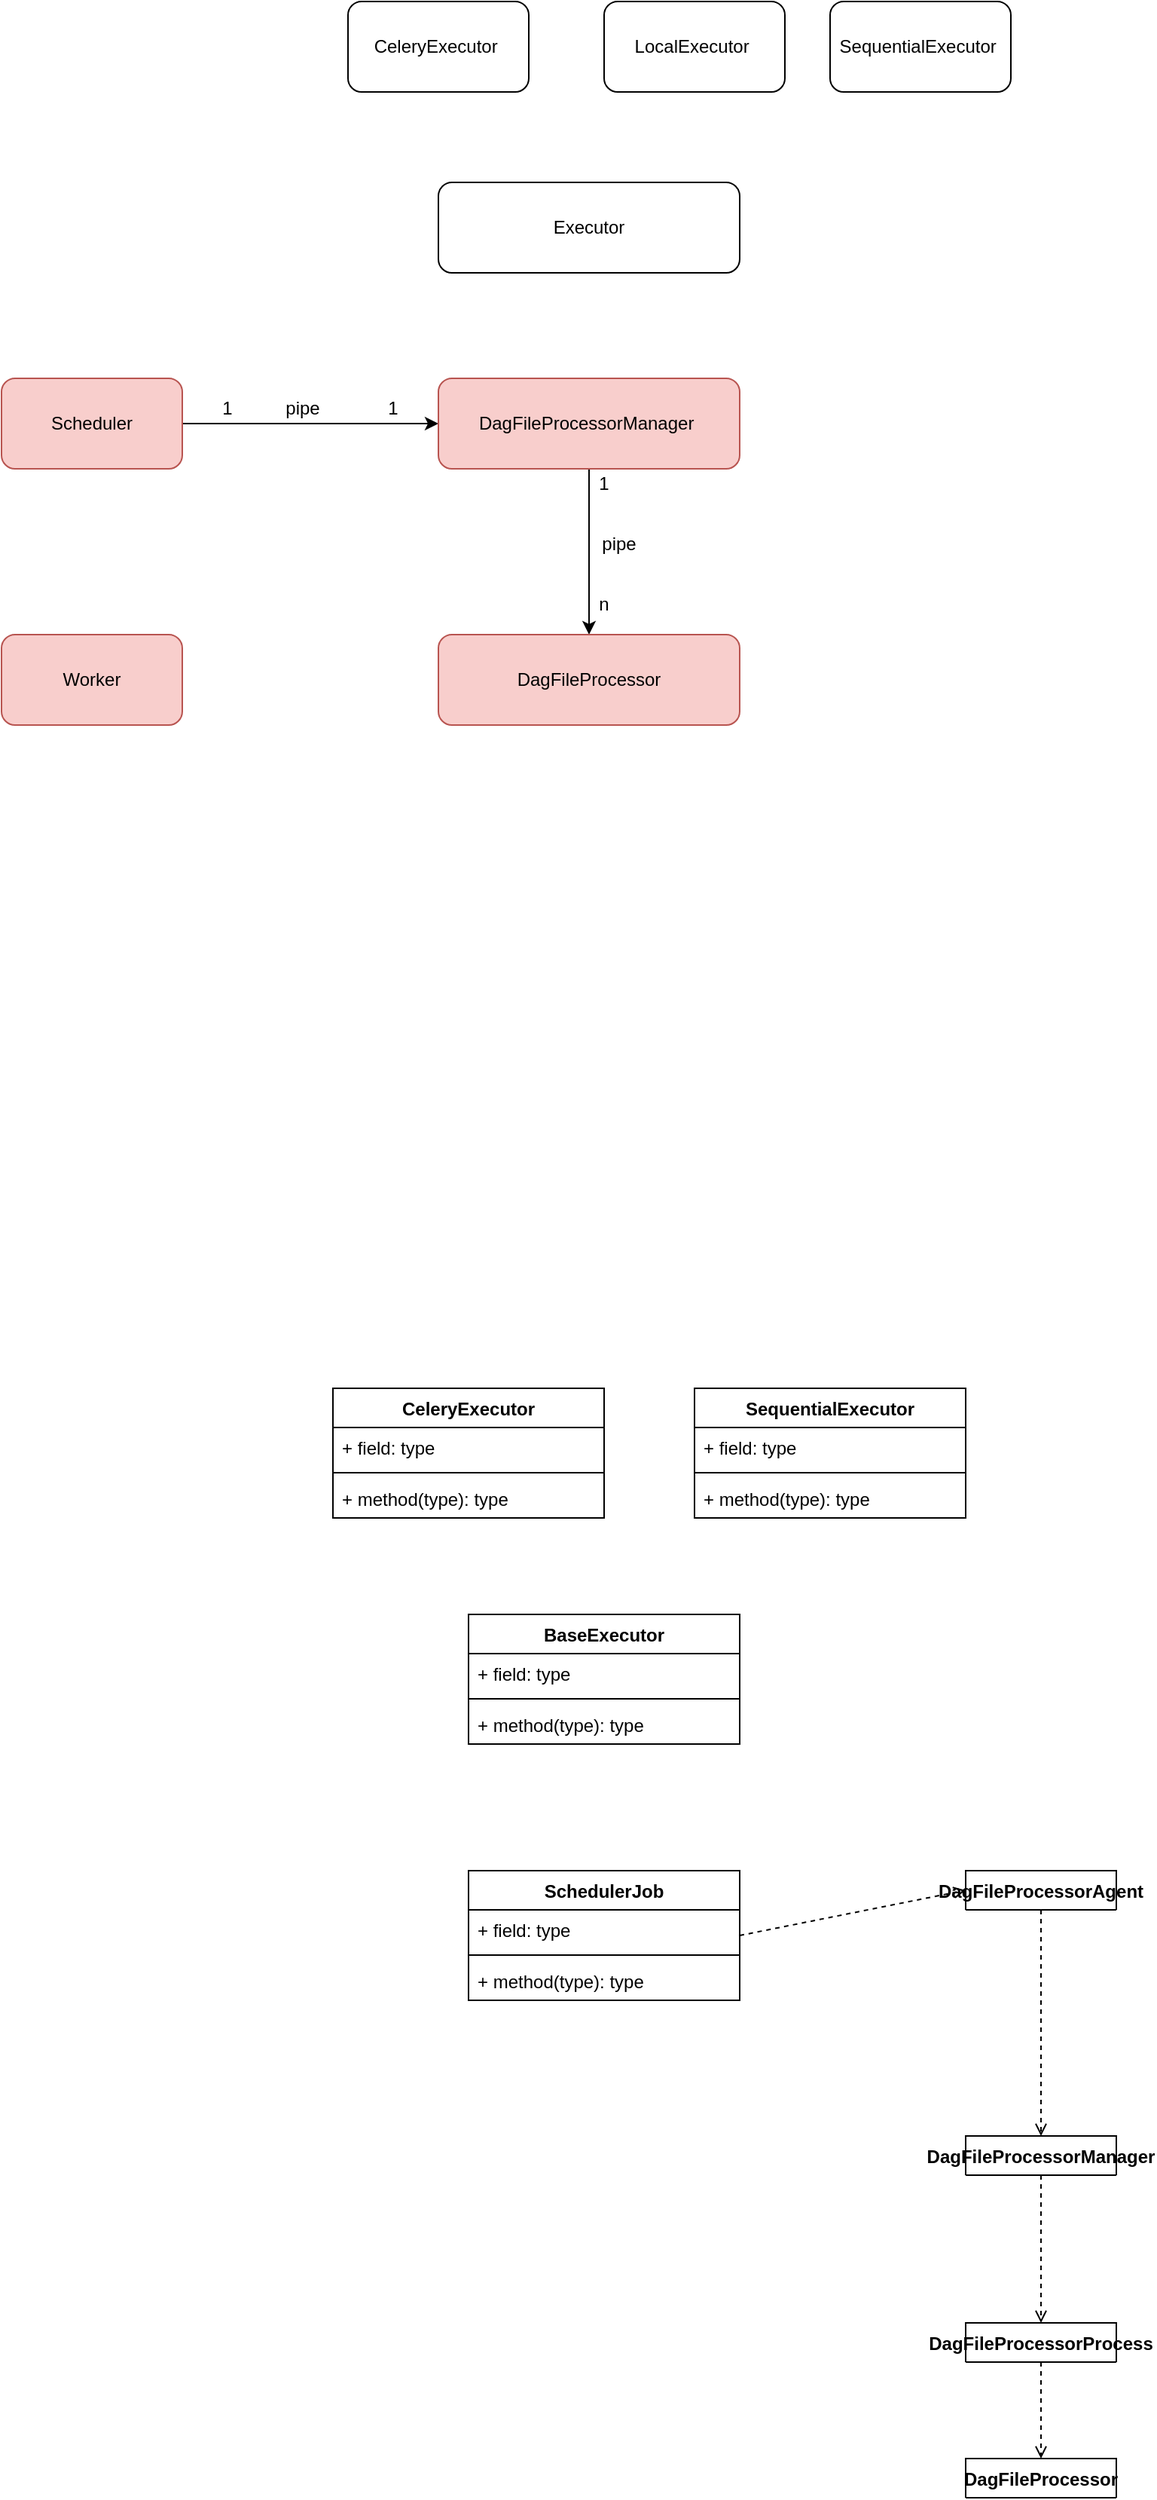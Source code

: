 <mxfile version="14.6.6" type="github">
  <diagram id="7rDAGg71SStgEw9H4X1u" name="Page-1">
    <mxGraphModel dx="1426" dy="826" grid="1" gridSize="10" guides="1" tooltips="1" connect="1" arrows="1" fold="1" page="1" pageScale="1" pageWidth="50000" pageHeight="50000" math="0" shadow="0">
      <root>
        <mxCell id="0" />
        <mxCell id="1" parent="0" />
        <mxCell id="ebWJ66brjidnbOZUW0D--25" style="edgeStyle=none;rounded=0;orthogonalLoop=1;jettySize=auto;html=1;exitX=1;exitY=0.5;exitDx=0;exitDy=0;entryX=0;entryY=0.5;entryDx=0;entryDy=0;" edge="1" parent="1" source="ebWJ66brjidnbOZUW0D--1" target="ebWJ66brjidnbOZUW0D--7">
          <mxGeometry relative="1" as="geometry" />
        </mxCell>
        <mxCell id="ebWJ66brjidnbOZUW0D--1" value="Scheduler" style="rounded=1;whiteSpace=wrap;html=1;fillColor=#f8cecc;strokeColor=#b85450;" vertex="1" parent="1">
          <mxGeometry x="270" y="340" width="120" height="60" as="geometry" />
        </mxCell>
        <mxCell id="ebWJ66brjidnbOZUW0D--2" value="Executor" style="rounded=1;whiteSpace=wrap;html=1;" vertex="1" parent="1">
          <mxGeometry x="560" y="210" width="200" height="60" as="geometry" />
        </mxCell>
        <mxCell id="ebWJ66brjidnbOZUW0D--3" value="&lt;span&gt;CeleryExecutor&amp;nbsp;&lt;/span&gt;" style="rounded=1;whiteSpace=wrap;html=1;" vertex="1" parent="1">
          <mxGeometry x="500" y="90" width="120" height="60" as="geometry" />
        </mxCell>
        <mxCell id="ebWJ66brjidnbOZUW0D--5" value="&lt;span&gt;LocalExecutor&amp;nbsp;&lt;/span&gt;" style="rounded=1;whiteSpace=wrap;html=1;" vertex="1" parent="1">
          <mxGeometry x="670" y="90" width="120" height="60" as="geometry" />
        </mxCell>
        <mxCell id="ebWJ66brjidnbOZUW0D--6" value="&lt;span&gt;SequentialExecutor&amp;nbsp;&lt;/span&gt;" style="rounded=1;whiteSpace=wrap;html=1;" vertex="1" parent="1">
          <mxGeometry x="820" y="90" width="120" height="60" as="geometry" />
        </mxCell>
        <mxCell id="ebWJ66brjidnbOZUW0D--11" style="edgeStyle=none;rounded=0;orthogonalLoop=1;jettySize=auto;html=1;exitX=0.5;exitY=1;exitDx=0;exitDy=0;entryX=0.5;entryY=0;entryDx=0;entryDy=0;" edge="1" parent="1" source="ebWJ66brjidnbOZUW0D--7" target="ebWJ66brjidnbOZUW0D--10">
          <mxGeometry relative="1" as="geometry" />
        </mxCell>
        <mxCell id="ebWJ66brjidnbOZUW0D--7" value="&lt;span&gt;DagFileProcessorManager&amp;nbsp;&lt;/span&gt;" style="rounded=1;whiteSpace=wrap;html=1;fillColor=#f8cecc;strokeColor=#b85450;" vertex="1" parent="1">
          <mxGeometry x="560" y="340" width="200" height="60" as="geometry" />
        </mxCell>
        <mxCell id="ebWJ66brjidnbOZUW0D--10" value="DagFileProcessor" style="rounded=1;whiteSpace=wrap;html=1;fillColor=#f8cecc;strokeColor=#b85450;" vertex="1" parent="1">
          <mxGeometry x="560" y="510" width="200" height="60" as="geometry" />
        </mxCell>
        <mxCell id="ebWJ66brjidnbOZUW0D--87" style="edgeStyle=none;rounded=0;orthogonalLoop=1;jettySize=auto;html=1;exitX=0.5;exitY=1;exitDx=0;exitDy=0;entryX=0.5;entryY=0;entryDx=0;entryDy=0;dashed=1;endArrow=open;endFill=0;" edge="1" parent="1" source="ebWJ66brjidnbOZUW0D--56" target="ebWJ66brjidnbOZUW0D--64">
          <mxGeometry relative="1" as="geometry" />
        </mxCell>
        <mxCell id="ebWJ66brjidnbOZUW0D--56" value="DagFileProcessorAgent" style="swimlane;fontStyle=1;align=center;verticalAlign=top;childLayout=stackLayout;horizontal=1;startSize=26;horizontalStack=0;resizeParent=1;resizeParentMax=0;resizeLast=0;collapsible=1;marginBottom=0;" vertex="1" collapsed="1" parent="1">
          <mxGeometry x="910" y="1330" width="100" height="26" as="geometry">
            <mxRectangle x="880" y="960" width="180" height="86" as="alternateBounds" />
          </mxGeometry>
        </mxCell>
        <mxCell id="ebWJ66brjidnbOZUW0D--57" value="+ field: type" style="text;strokeColor=none;fillColor=none;align=left;verticalAlign=top;spacingLeft=4;spacingRight=4;overflow=hidden;rotatable=0;points=[[0,0.5],[1,0.5]];portConstraint=eastwest;" vertex="1" parent="ebWJ66brjidnbOZUW0D--56">
          <mxGeometry y="26" width="100" height="26" as="geometry" />
        </mxCell>
        <mxCell id="ebWJ66brjidnbOZUW0D--58" value="" style="line;strokeWidth=1;fillColor=none;align=left;verticalAlign=middle;spacingTop=-1;spacingLeft=3;spacingRight=3;rotatable=0;labelPosition=right;points=[];portConstraint=eastwest;" vertex="1" parent="ebWJ66brjidnbOZUW0D--56">
          <mxGeometry y="52" width="100" height="8" as="geometry" />
        </mxCell>
        <mxCell id="ebWJ66brjidnbOZUW0D--59" value="+ method(type): type" style="text;strokeColor=none;fillColor=none;align=left;verticalAlign=top;spacingLeft=4;spacingRight=4;overflow=hidden;rotatable=0;points=[[0,0.5],[1,0.5]];portConstraint=eastwest;" vertex="1" parent="ebWJ66brjidnbOZUW0D--56">
          <mxGeometry y="60" width="100" height="26" as="geometry" />
        </mxCell>
        <mxCell id="ebWJ66brjidnbOZUW0D--88" style="edgeStyle=none;rounded=0;orthogonalLoop=1;jettySize=auto;html=1;exitX=0.5;exitY=1;exitDx=0;exitDy=0;dashed=1;endArrow=open;endFill=0;" edge="1" parent="1" source="ebWJ66brjidnbOZUW0D--64" target="ebWJ66brjidnbOZUW0D--77">
          <mxGeometry relative="1" as="geometry" />
        </mxCell>
        <mxCell id="ebWJ66brjidnbOZUW0D--64" value="DagFileProcessorManager" style="swimlane;fontStyle=1;align=center;verticalAlign=top;childLayout=stackLayout;horizontal=1;startSize=26;horizontalStack=0;resizeParent=1;resizeParentMax=0;resizeLast=0;collapsible=1;marginBottom=0;" vertex="1" collapsed="1" parent="1">
          <mxGeometry x="910" y="1506" width="100" height="26" as="geometry">
            <mxRectangle x="880" y="1136" width="180" height="86" as="alternateBounds" />
          </mxGeometry>
        </mxCell>
        <mxCell id="ebWJ66brjidnbOZUW0D--65" value="+ field: type" style="text;strokeColor=none;fillColor=none;align=left;verticalAlign=top;spacingLeft=4;spacingRight=4;overflow=hidden;rotatable=0;points=[[0,0.5],[1,0.5]];portConstraint=eastwest;" vertex="1" parent="ebWJ66brjidnbOZUW0D--64">
          <mxGeometry y="26" width="100" height="26" as="geometry" />
        </mxCell>
        <mxCell id="ebWJ66brjidnbOZUW0D--66" value="" style="line;strokeWidth=1;fillColor=none;align=left;verticalAlign=middle;spacingTop=-1;spacingLeft=3;spacingRight=3;rotatable=0;labelPosition=right;points=[];portConstraint=eastwest;" vertex="1" parent="ebWJ66brjidnbOZUW0D--64">
          <mxGeometry y="52" width="100" height="8" as="geometry" />
        </mxCell>
        <mxCell id="ebWJ66brjidnbOZUW0D--67" value="+ method(type): type" style="text;strokeColor=none;fillColor=none;align=left;verticalAlign=top;spacingLeft=4;spacingRight=4;overflow=hidden;rotatable=0;points=[[0,0.5],[1,0.5]];portConstraint=eastwest;" vertex="1" parent="ebWJ66brjidnbOZUW0D--64">
          <mxGeometry y="60" width="100" height="26" as="geometry" />
        </mxCell>
        <mxCell id="ebWJ66brjidnbOZUW0D--73" value="DagFileProcessor" style="swimlane;fontStyle=1;align=center;verticalAlign=top;childLayout=stackLayout;horizontal=1;startSize=26;horizontalStack=0;resizeParent=1;resizeParentMax=0;resizeLast=0;collapsible=1;marginBottom=0;" vertex="1" collapsed="1" parent="1">
          <mxGeometry x="910" y="1720" width="100" height="26" as="geometry">
            <mxRectangle x="460" y="1310" width="180" height="86" as="alternateBounds" />
          </mxGeometry>
        </mxCell>
        <mxCell id="ebWJ66brjidnbOZUW0D--74" value="+ field: type" style="text;strokeColor=none;fillColor=none;align=left;verticalAlign=top;spacingLeft=4;spacingRight=4;overflow=hidden;rotatable=0;points=[[0,0.5],[1,0.5]];portConstraint=eastwest;" vertex="1" parent="ebWJ66brjidnbOZUW0D--73">
          <mxGeometry y="26" width="100" height="26" as="geometry" />
        </mxCell>
        <mxCell id="ebWJ66brjidnbOZUW0D--75" value="" style="line;strokeWidth=1;fillColor=none;align=left;verticalAlign=middle;spacingTop=-1;spacingLeft=3;spacingRight=3;rotatable=0;labelPosition=right;points=[];portConstraint=eastwest;" vertex="1" parent="ebWJ66brjidnbOZUW0D--73">
          <mxGeometry y="52" width="100" height="8" as="geometry" />
        </mxCell>
        <mxCell id="ebWJ66brjidnbOZUW0D--76" value="+ method(type): type" style="text;strokeColor=none;fillColor=none;align=left;verticalAlign=top;spacingLeft=4;spacingRight=4;overflow=hidden;rotatable=0;points=[[0,0.5],[1,0.5]];portConstraint=eastwest;" vertex="1" parent="ebWJ66brjidnbOZUW0D--73">
          <mxGeometry y="60" width="100" height="26" as="geometry" />
        </mxCell>
        <mxCell id="ebWJ66brjidnbOZUW0D--89" style="edgeStyle=none;rounded=0;orthogonalLoop=1;jettySize=auto;html=1;exitX=0.5;exitY=1;exitDx=0;exitDy=0;dashed=1;endArrow=open;endFill=0;" edge="1" parent="1" source="ebWJ66brjidnbOZUW0D--77" target="ebWJ66brjidnbOZUW0D--73">
          <mxGeometry relative="1" as="geometry" />
        </mxCell>
        <mxCell id="ebWJ66brjidnbOZUW0D--77" value="DagFileProcessorProcess" style="swimlane;fontStyle=1;align=center;verticalAlign=top;childLayout=stackLayout;horizontal=1;startSize=26;horizontalStack=0;resizeParent=1;resizeParentMax=0;resizeLast=0;collapsible=1;marginBottom=0;" vertex="1" collapsed="1" parent="1">
          <mxGeometry x="910" y="1630" width="100" height="26" as="geometry">
            <mxRectangle x="850" y="1260" width="180" height="86" as="alternateBounds" />
          </mxGeometry>
        </mxCell>
        <mxCell id="ebWJ66brjidnbOZUW0D--78" value="+ field: type" style="text;strokeColor=none;fillColor=none;align=left;verticalAlign=top;spacingLeft=4;spacingRight=4;overflow=hidden;rotatable=0;points=[[0,0.5],[1,0.5]];portConstraint=eastwest;" vertex="1" parent="ebWJ66brjidnbOZUW0D--77">
          <mxGeometry y="26" width="100" height="26" as="geometry" />
        </mxCell>
        <mxCell id="ebWJ66brjidnbOZUW0D--79" value="" style="line;strokeWidth=1;fillColor=none;align=left;verticalAlign=middle;spacingTop=-1;spacingLeft=3;spacingRight=3;rotatable=0;labelPosition=right;points=[];portConstraint=eastwest;" vertex="1" parent="ebWJ66brjidnbOZUW0D--77">
          <mxGeometry y="52" width="100" height="8" as="geometry" />
        </mxCell>
        <mxCell id="ebWJ66brjidnbOZUW0D--80" value="+ method(type): type" style="text;strokeColor=none;fillColor=none;align=left;verticalAlign=top;spacingLeft=4;spacingRight=4;overflow=hidden;rotatable=0;points=[[0,0.5],[1,0.5]];portConstraint=eastwest;" vertex="1" parent="ebWJ66brjidnbOZUW0D--77">
          <mxGeometry y="60" width="100" height="26" as="geometry" />
        </mxCell>
        <mxCell id="ebWJ66brjidnbOZUW0D--86" style="edgeStyle=none;rounded=0;orthogonalLoop=1;jettySize=auto;html=1;exitX=1;exitY=0.5;exitDx=0;exitDy=0;entryX=0;entryY=0.5;entryDx=0;entryDy=0;dashed=1;endArrow=open;endFill=0;" edge="1" parent="1" source="ebWJ66brjidnbOZUW0D--81" target="ebWJ66brjidnbOZUW0D--56">
          <mxGeometry relative="1" as="geometry" />
        </mxCell>
        <mxCell id="ebWJ66brjidnbOZUW0D--81" value="SchedulerJob" style="swimlane;fontStyle=1;align=center;verticalAlign=top;childLayout=stackLayout;horizontal=1;startSize=26;horizontalStack=0;resizeParent=1;resizeParentMax=0;resizeLast=0;collapsible=1;marginBottom=0;" vertex="1" parent="1">
          <mxGeometry x="580" y="1330" width="180" height="86" as="geometry">
            <mxRectangle x="550" y="960" width="100" height="26" as="alternateBounds" />
          </mxGeometry>
        </mxCell>
        <mxCell id="ebWJ66brjidnbOZUW0D--82" value="+ field: type" style="text;strokeColor=none;fillColor=none;align=left;verticalAlign=top;spacingLeft=4;spacingRight=4;overflow=hidden;rotatable=0;points=[[0,0.5],[1,0.5]];portConstraint=eastwest;" vertex="1" parent="ebWJ66brjidnbOZUW0D--81">
          <mxGeometry y="26" width="180" height="26" as="geometry" />
        </mxCell>
        <mxCell id="ebWJ66brjidnbOZUW0D--83" value="" style="line;strokeWidth=1;fillColor=none;align=left;verticalAlign=middle;spacingTop=-1;spacingLeft=3;spacingRight=3;rotatable=0;labelPosition=right;points=[];portConstraint=eastwest;" vertex="1" parent="ebWJ66brjidnbOZUW0D--81">
          <mxGeometry y="52" width="180" height="8" as="geometry" />
        </mxCell>
        <mxCell id="ebWJ66brjidnbOZUW0D--84" value="+ method(type): type" style="text;strokeColor=none;fillColor=none;align=left;verticalAlign=top;spacingLeft=4;spacingRight=4;overflow=hidden;rotatable=0;points=[[0,0.5],[1,0.5]];portConstraint=eastwest;" vertex="1" parent="ebWJ66brjidnbOZUW0D--81">
          <mxGeometry y="60" width="180" height="26" as="geometry" />
        </mxCell>
        <mxCell id="ebWJ66brjidnbOZUW0D--94" value="BaseExecutor" style="swimlane;fontStyle=1;align=center;verticalAlign=top;childLayout=stackLayout;horizontal=1;startSize=26;horizontalStack=0;resizeParent=1;resizeParentMax=0;resizeLast=0;collapsible=1;marginBottom=0;" vertex="1" parent="1">
          <mxGeometry x="580" y="1160" width="180" height="86" as="geometry">
            <mxRectangle x="550" y="790" width="100" height="26" as="alternateBounds" />
          </mxGeometry>
        </mxCell>
        <mxCell id="ebWJ66brjidnbOZUW0D--95" value="+ field: type" style="text;strokeColor=none;fillColor=none;align=left;verticalAlign=top;spacingLeft=4;spacingRight=4;overflow=hidden;rotatable=0;points=[[0,0.5],[1,0.5]];portConstraint=eastwest;" vertex="1" parent="ebWJ66brjidnbOZUW0D--94">
          <mxGeometry y="26" width="180" height="26" as="geometry" />
        </mxCell>
        <mxCell id="ebWJ66brjidnbOZUW0D--96" value="" style="line;strokeWidth=1;fillColor=none;align=left;verticalAlign=middle;spacingTop=-1;spacingLeft=3;spacingRight=3;rotatable=0;labelPosition=right;points=[];portConstraint=eastwest;" vertex="1" parent="ebWJ66brjidnbOZUW0D--94">
          <mxGeometry y="52" width="180" height="8" as="geometry" />
        </mxCell>
        <mxCell id="ebWJ66brjidnbOZUW0D--97" value="+ method(type): type" style="text;strokeColor=none;fillColor=none;align=left;verticalAlign=top;spacingLeft=4;spacingRight=4;overflow=hidden;rotatable=0;points=[[0,0.5],[1,0.5]];portConstraint=eastwest;" vertex="1" parent="ebWJ66brjidnbOZUW0D--94">
          <mxGeometry y="60" width="180" height="26" as="geometry" />
        </mxCell>
        <mxCell id="ebWJ66brjidnbOZUW0D--98" value="CeleryExecutor" style="swimlane;fontStyle=1;align=center;verticalAlign=top;childLayout=stackLayout;horizontal=1;startSize=26;horizontalStack=0;resizeParent=1;resizeParentMax=0;resizeLast=0;collapsible=1;marginBottom=0;" vertex="1" parent="1">
          <mxGeometry x="490" y="1010" width="180" height="86" as="geometry">
            <mxRectangle x="460" y="640" width="100" height="26" as="alternateBounds" />
          </mxGeometry>
        </mxCell>
        <mxCell id="ebWJ66brjidnbOZUW0D--99" value="+ field: type" style="text;strokeColor=none;fillColor=none;align=left;verticalAlign=top;spacingLeft=4;spacingRight=4;overflow=hidden;rotatable=0;points=[[0,0.5],[1,0.5]];portConstraint=eastwest;" vertex="1" parent="ebWJ66brjidnbOZUW0D--98">
          <mxGeometry y="26" width="180" height="26" as="geometry" />
        </mxCell>
        <mxCell id="ebWJ66brjidnbOZUW0D--100" value="" style="line;strokeWidth=1;fillColor=none;align=left;verticalAlign=middle;spacingTop=-1;spacingLeft=3;spacingRight=3;rotatable=0;labelPosition=right;points=[];portConstraint=eastwest;" vertex="1" parent="ebWJ66brjidnbOZUW0D--98">
          <mxGeometry y="52" width="180" height="8" as="geometry" />
        </mxCell>
        <mxCell id="ebWJ66brjidnbOZUW0D--101" value="+ method(type): type" style="text;strokeColor=none;fillColor=none;align=left;verticalAlign=top;spacingLeft=4;spacingRight=4;overflow=hidden;rotatable=0;points=[[0,0.5],[1,0.5]];portConstraint=eastwest;" vertex="1" parent="ebWJ66brjidnbOZUW0D--98">
          <mxGeometry y="60" width="180" height="26" as="geometry" />
        </mxCell>
        <mxCell id="ebWJ66brjidnbOZUW0D--102" value="SequentialExecutor" style="swimlane;fontStyle=1;align=center;verticalAlign=top;childLayout=stackLayout;horizontal=1;startSize=26;horizontalStack=0;resizeParent=1;resizeParentMax=0;resizeLast=0;collapsible=1;marginBottom=0;" vertex="1" parent="1">
          <mxGeometry x="730" y="1010" width="180" height="86" as="geometry">
            <mxRectangle x="550" y="790" width="100" height="26" as="alternateBounds" />
          </mxGeometry>
        </mxCell>
        <mxCell id="ebWJ66brjidnbOZUW0D--103" value="+ field: type" style="text;strokeColor=none;fillColor=none;align=left;verticalAlign=top;spacingLeft=4;spacingRight=4;overflow=hidden;rotatable=0;points=[[0,0.5],[1,0.5]];portConstraint=eastwest;" vertex="1" parent="ebWJ66brjidnbOZUW0D--102">
          <mxGeometry y="26" width="180" height="26" as="geometry" />
        </mxCell>
        <mxCell id="ebWJ66brjidnbOZUW0D--104" value="" style="line;strokeWidth=1;fillColor=none;align=left;verticalAlign=middle;spacingTop=-1;spacingLeft=3;spacingRight=3;rotatable=0;labelPosition=right;points=[];portConstraint=eastwest;" vertex="1" parent="ebWJ66brjidnbOZUW0D--102">
          <mxGeometry y="52" width="180" height="8" as="geometry" />
        </mxCell>
        <mxCell id="ebWJ66brjidnbOZUW0D--105" value="+ method(type): type" style="text;strokeColor=none;fillColor=none;align=left;verticalAlign=top;spacingLeft=4;spacingRight=4;overflow=hidden;rotatable=0;points=[[0,0.5],[1,0.5]];portConstraint=eastwest;" vertex="1" parent="ebWJ66brjidnbOZUW0D--102">
          <mxGeometry y="60" width="180" height="26" as="geometry" />
        </mxCell>
        <mxCell id="ebWJ66brjidnbOZUW0D--106" value="1" style="text;html=1;strokeColor=none;fillColor=none;align=center;verticalAlign=middle;whiteSpace=wrap;rounded=0;" vertex="1" parent="1">
          <mxGeometry x="400" y="350" width="40" height="20" as="geometry" />
        </mxCell>
        <mxCell id="ebWJ66brjidnbOZUW0D--107" value="1" style="text;html=1;strokeColor=none;fillColor=none;align=center;verticalAlign=middle;whiteSpace=wrap;rounded=0;" vertex="1" parent="1">
          <mxGeometry x="510" y="350" width="40" height="20" as="geometry" />
        </mxCell>
        <mxCell id="ebWJ66brjidnbOZUW0D--108" value="1" style="text;html=1;strokeColor=none;fillColor=none;align=center;verticalAlign=middle;whiteSpace=wrap;rounded=0;" vertex="1" parent="1">
          <mxGeometry x="650" y="400" width="40" height="20" as="geometry" />
        </mxCell>
        <mxCell id="ebWJ66brjidnbOZUW0D--109" value="n" style="text;html=1;strokeColor=none;fillColor=none;align=center;verticalAlign=middle;whiteSpace=wrap;rounded=0;" vertex="1" parent="1">
          <mxGeometry x="650" y="480" width="40" height="20" as="geometry" />
        </mxCell>
        <mxCell id="ebWJ66brjidnbOZUW0D--110" value="Worker" style="rounded=1;whiteSpace=wrap;html=1;fillColor=#f8cecc;strokeColor=#b85450;" vertex="1" parent="1">
          <mxGeometry x="270" y="510" width="120" height="60" as="geometry" />
        </mxCell>
        <mxCell id="ebWJ66brjidnbOZUW0D--111" value="pipe" style="text;html=1;strokeColor=none;fillColor=none;align=center;verticalAlign=middle;whiteSpace=wrap;rounded=0;" vertex="1" parent="1">
          <mxGeometry x="450" y="350" width="40" height="20" as="geometry" />
        </mxCell>
        <mxCell id="ebWJ66brjidnbOZUW0D--112" value="pipe" style="text;html=1;strokeColor=none;fillColor=none;align=center;verticalAlign=middle;whiteSpace=wrap;rounded=0;" vertex="1" parent="1">
          <mxGeometry x="660" y="440" width="40" height="20" as="geometry" />
        </mxCell>
      </root>
    </mxGraphModel>
  </diagram>
</mxfile>
